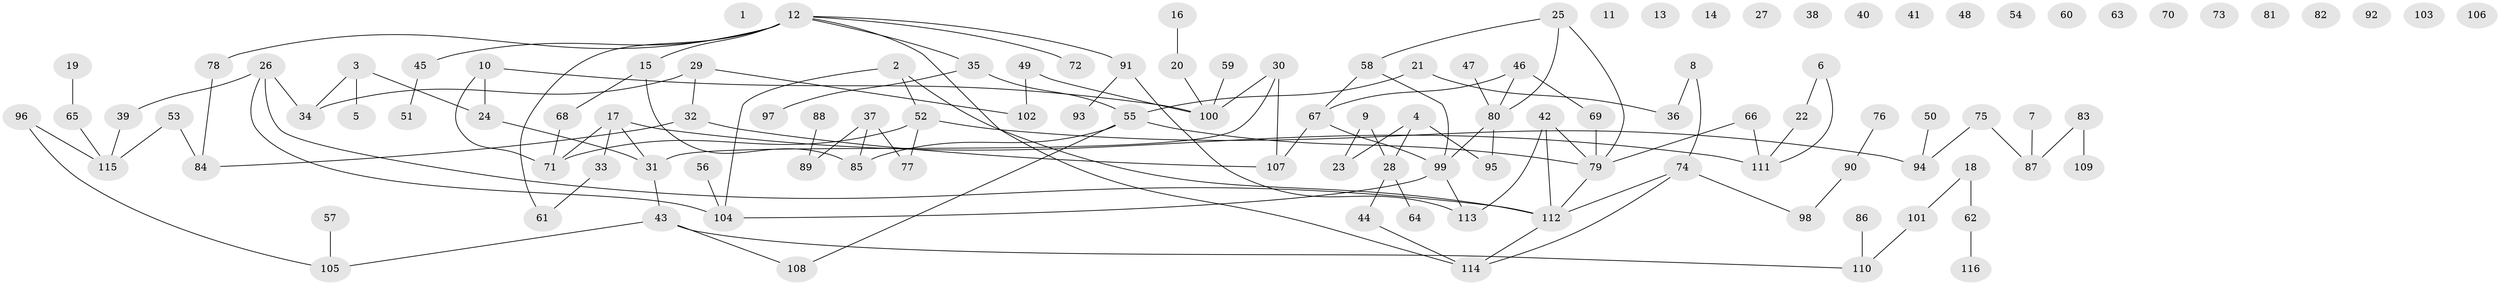 // Generated by graph-tools (version 1.1) at 2025/13/03/09/25 04:13:00]
// undirected, 116 vertices, 126 edges
graph export_dot {
graph [start="1"]
  node [color=gray90,style=filled];
  1;
  2;
  3;
  4;
  5;
  6;
  7;
  8;
  9;
  10;
  11;
  12;
  13;
  14;
  15;
  16;
  17;
  18;
  19;
  20;
  21;
  22;
  23;
  24;
  25;
  26;
  27;
  28;
  29;
  30;
  31;
  32;
  33;
  34;
  35;
  36;
  37;
  38;
  39;
  40;
  41;
  42;
  43;
  44;
  45;
  46;
  47;
  48;
  49;
  50;
  51;
  52;
  53;
  54;
  55;
  56;
  57;
  58;
  59;
  60;
  61;
  62;
  63;
  64;
  65;
  66;
  67;
  68;
  69;
  70;
  71;
  72;
  73;
  74;
  75;
  76;
  77;
  78;
  79;
  80;
  81;
  82;
  83;
  84;
  85;
  86;
  87;
  88;
  89;
  90;
  91;
  92;
  93;
  94;
  95;
  96;
  97;
  98;
  99;
  100;
  101;
  102;
  103;
  104;
  105;
  106;
  107;
  108;
  109;
  110;
  111;
  112;
  113;
  114;
  115;
  116;
  2 -- 52;
  2 -- 104;
  2 -- 112;
  3 -- 5;
  3 -- 24;
  3 -- 34;
  4 -- 23;
  4 -- 28;
  4 -- 95;
  6 -- 22;
  6 -- 111;
  7 -- 87;
  8 -- 36;
  8 -- 74;
  9 -- 23;
  9 -- 28;
  10 -- 24;
  10 -- 71;
  10 -- 100;
  12 -- 15;
  12 -- 35;
  12 -- 45;
  12 -- 61;
  12 -- 72;
  12 -- 78;
  12 -- 91;
  12 -- 114;
  15 -- 68;
  15 -- 85;
  16 -- 20;
  17 -- 31;
  17 -- 33;
  17 -- 71;
  17 -- 111;
  18 -- 62;
  18 -- 101;
  19 -- 65;
  20 -- 100;
  21 -- 36;
  21 -- 55;
  22 -- 111;
  24 -- 31;
  25 -- 58;
  25 -- 79;
  25 -- 80;
  26 -- 34;
  26 -- 39;
  26 -- 104;
  26 -- 112;
  28 -- 44;
  28 -- 64;
  29 -- 32;
  29 -- 34;
  29 -- 102;
  30 -- 31;
  30 -- 100;
  30 -- 107;
  31 -- 43;
  32 -- 84;
  32 -- 107;
  33 -- 61;
  35 -- 55;
  35 -- 97;
  37 -- 77;
  37 -- 85;
  37 -- 89;
  39 -- 115;
  42 -- 79;
  42 -- 112;
  42 -- 113;
  43 -- 105;
  43 -- 108;
  43 -- 110;
  44 -- 114;
  45 -- 51;
  46 -- 67;
  46 -- 69;
  46 -- 80;
  47 -- 80;
  49 -- 100;
  49 -- 102;
  50 -- 94;
  52 -- 71;
  52 -- 77;
  52 -- 94;
  53 -- 84;
  53 -- 115;
  55 -- 79;
  55 -- 85;
  55 -- 108;
  56 -- 104;
  57 -- 105;
  58 -- 67;
  58 -- 99;
  59 -- 100;
  62 -- 116;
  65 -- 115;
  66 -- 79;
  66 -- 111;
  67 -- 99;
  67 -- 107;
  68 -- 71;
  69 -- 79;
  74 -- 98;
  74 -- 112;
  74 -- 114;
  75 -- 87;
  75 -- 94;
  76 -- 90;
  78 -- 84;
  79 -- 112;
  80 -- 95;
  80 -- 99;
  83 -- 87;
  83 -- 109;
  86 -- 110;
  88 -- 89;
  90 -- 98;
  91 -- 93;
  91 -- 113;
  96 -- 105;
  96 -- 115;
  99 -- 104;
  99 -- 113;
  101 -- 110;
  112 -- 114;
}
